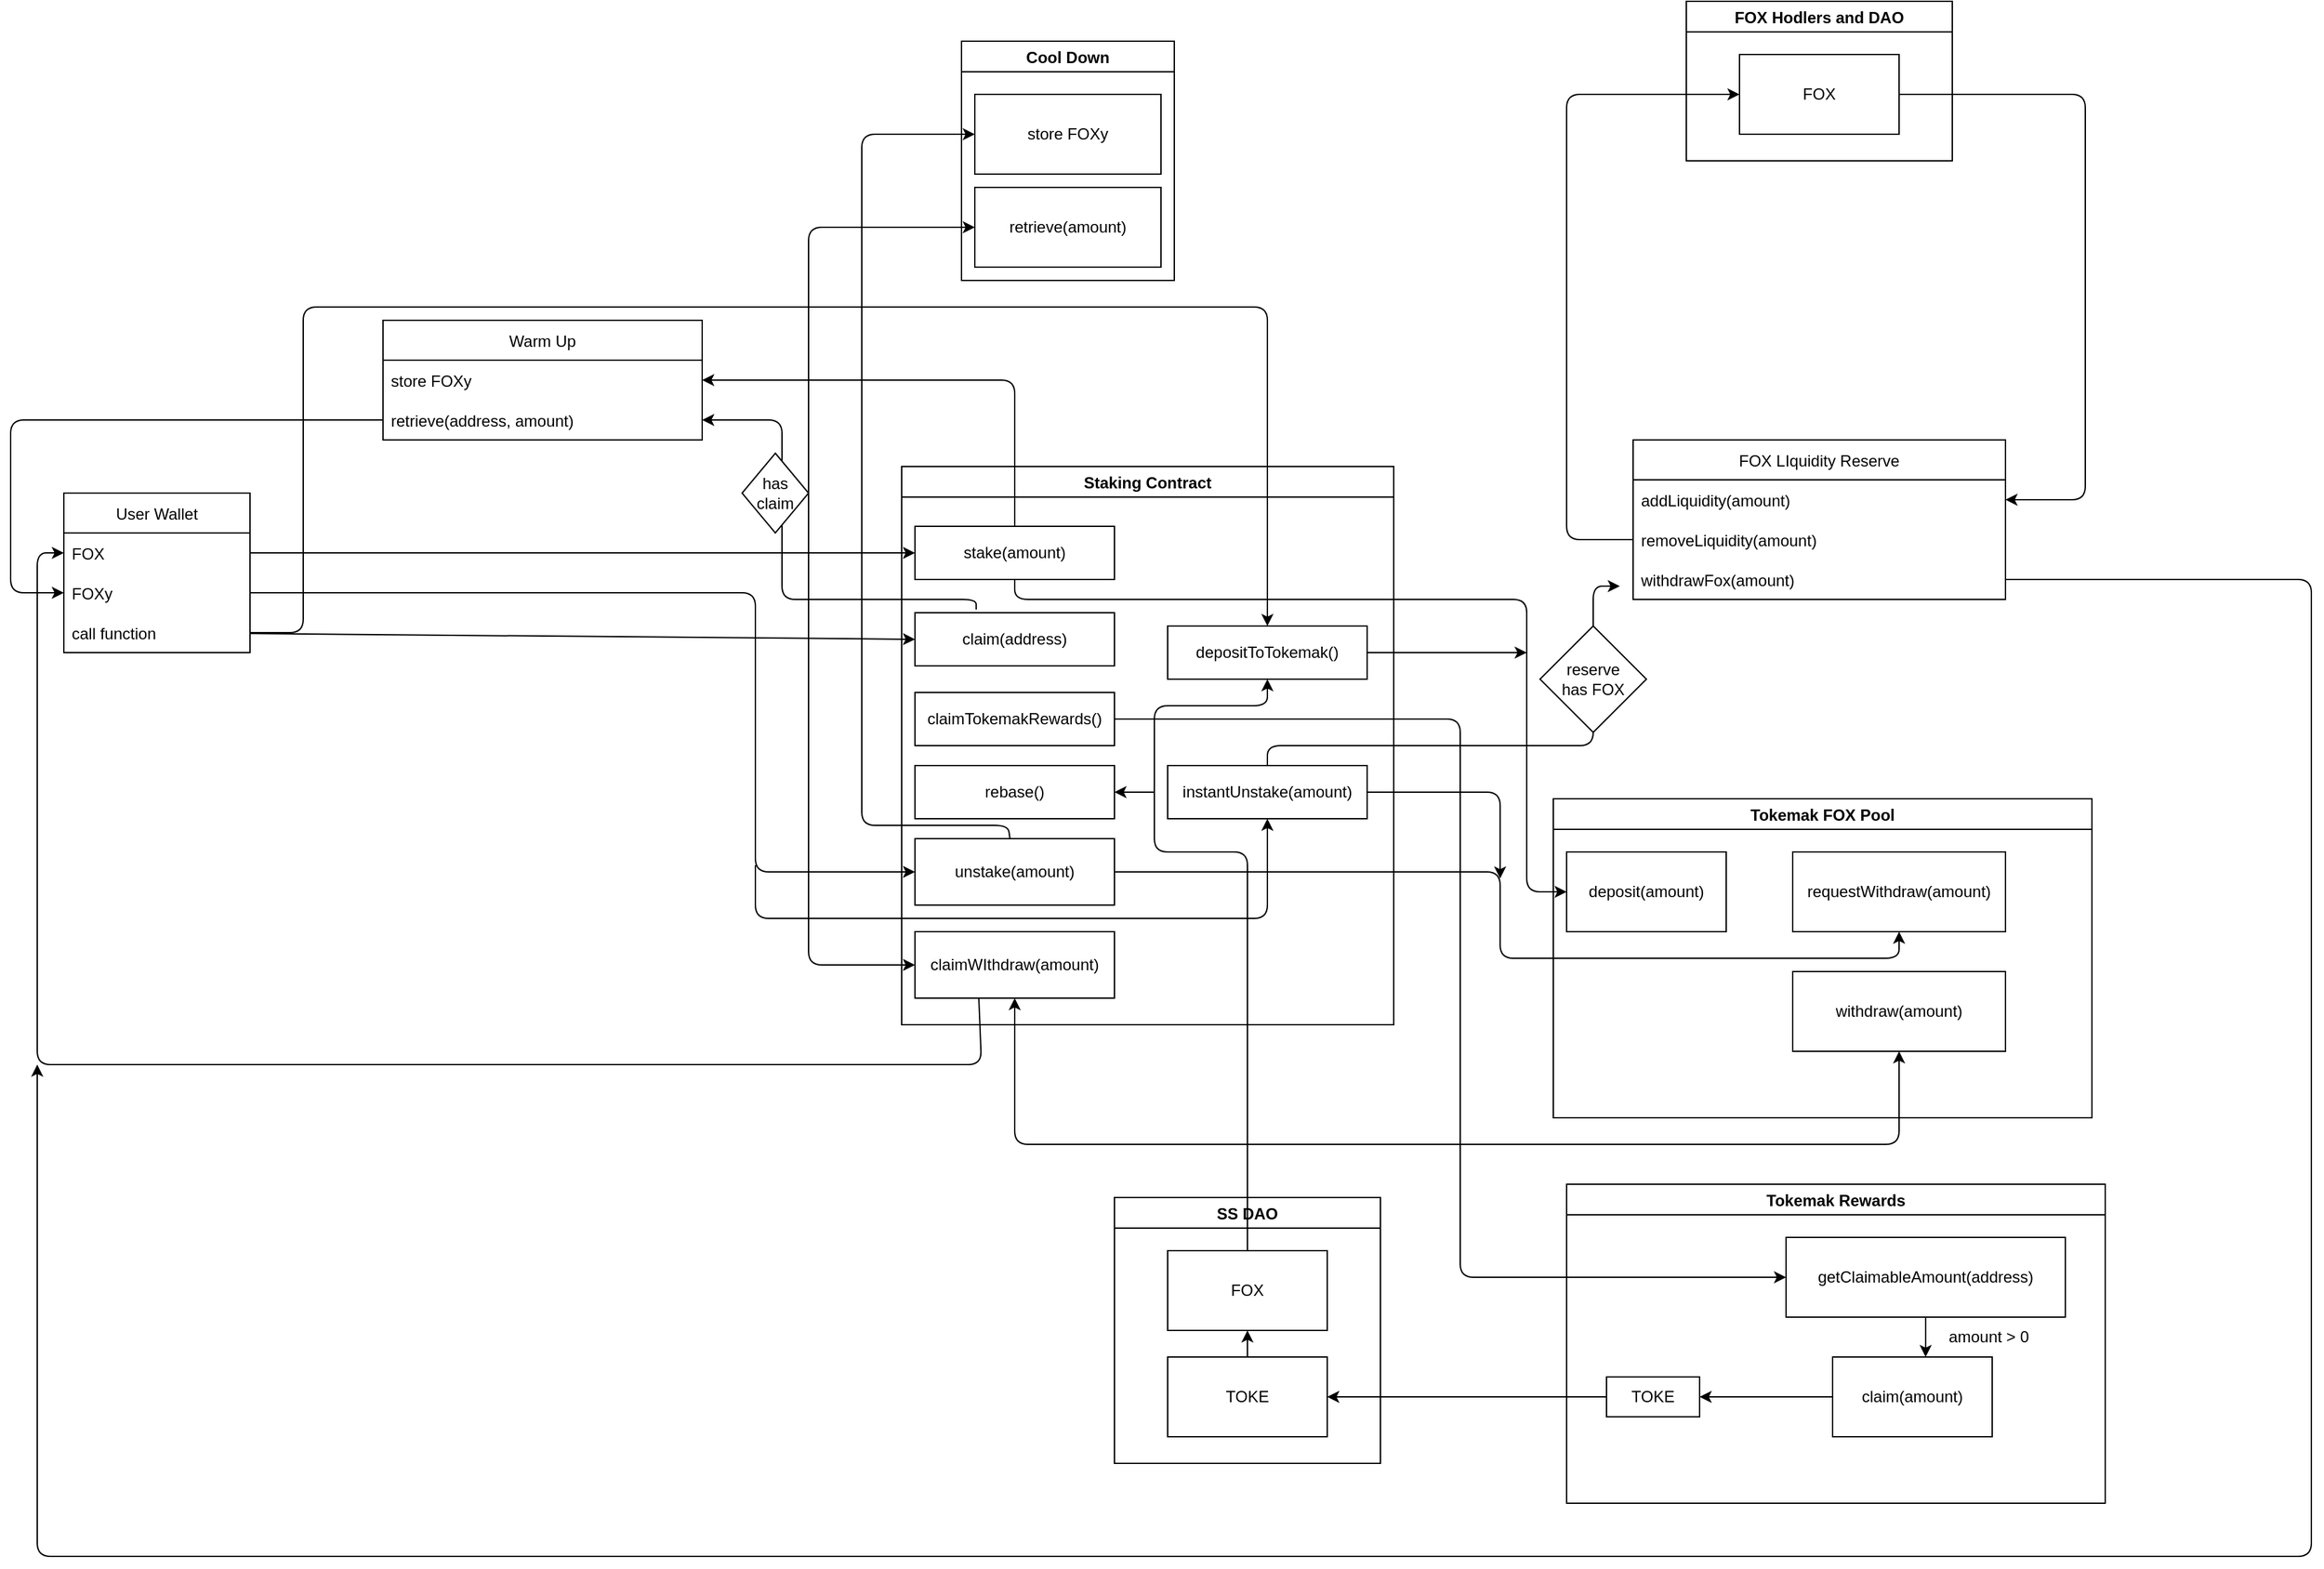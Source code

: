 <mxfile>
    <diagram id="Prs-iqLFo5EUB7_MZxZn" name="Page-1">
        <mxGraphModel dx="1649" dy="1931" grid="1" gridSize="10" guides="1" tooltips="1" connect="1" arrows="1" fold="1" page="1" pageScale="1" pageWidth="850" pageHeight="1100" math="0" shadow="0">
            <root>
                <mxCell id="0"/>
                <mxCell id="1" parent="0"/>
                <mxCell id="2" value="Staking Contract" style="swimlane;" parent="1" vertex="1">
                    <mxGeometry x="380" y="20" width="370" height="420" as="geometry"/>
                </mxCell>
                <mxCell id="3" value="stake(amount)" style="rounded=0;whiteSpace=wrap;html=1;" parent="2" vertex="1">
                    <mxGeometry x="10" y="45" width="150" height="40" as="geometry"/>
                </mxCell>
                <mxCell id="4" value="claim(address)" style="rounded=0;whiteSpace=wrap;html=1;" parent="2" vertex="1">
                    <mxGeometry x="10" y="110" width="150" height="40" as="geometry"/>
                </mxCell>
                <mxCell id="6" value="claimTokemakRewards()" style="rounded=0;whiteSpace=wrap;html=1;" parent="2" vertex="1">
                    <mxGeometry x="10" y="170" width="150" height="40" as="geometry"/>
                </mxCell>
                <mxCell id="7" value="rebase()" style="rounded=0;whiteSpace=wrap;html=1;" parent="2" vertex="1">
                    <mxGeometry x="10" y="225" width="150" height="40" as="geometry"/>
                </mxCell>
                <mxCell id="9" value="unstake(amount)" style="rounded=0;whiteSpace=wrap;html=1;" parent="2" vertex="1">
                    <mxGeometry x="10" y="280" width="150" height="50" as="geometry"/>
                </mxCell>
                <mxCell id="10" value="depositToTokemak()" style="rounded=0;whiteSpace=wrap;html=1;" parent="2" vertex="1">
                    <mxGeometry x="200" y="120" width="150" height="40" as="geometry"/>
                </mxCell>
                <mxCell id="51" value="instantUnstake(amount)" style="rounded=0;whiteSpace=wrap;html=1;" parent="2" vertex="1">
                    <mxGeometry x="200" y="225" width="150" height="40" as="geometry"/>
                </mxCell>
                <mxCell id="52" value="claimWIthdraw(amount)" style="rounded=0;whiteSpace=wrap;html=1;" parent="2" vertex="1">
                    <mxGeometry x="10" y="350" width="150" height="50" as="geometry"/>
                </mxCell>
                <mxCell id="78" value="" style="endArrow=classic;html=1;entryX=0.5;entryY=1;entryDx=0;entryDy=0;" parent="2" target="51" edge="1">
                    <mxGeometry width="50" height="50" relative="1" as="geometry">
                        <mxPoint x="-110" y="300" as="sourcePoint"/>
                        <mxPoint x="260" y="240" as="targetPoint"/>
                        <Array as="points">
                            <mxPoint x="-110" y="340"/>
                            <mxPoint x="275" y="340"/>
                        </Array>
                    </mxGeometry>
                </mxCell>
                <mxCell id="12" value="User Wallet" style="swimlane;fontStyle=0;childLayout=stackLayout;horizontal=1;startSize=30;horizontalStack=0;resizeParent=1;resizeParentMax=0;resizeLast=0;collapsible=1;marginBottom=0;" parent="1" vertex="1">
                    <mxGeometry x="-250" y="40" width="140" height="120" as="geometry">
                        <mxRectangle x="-300" y="325" width="70" height="30" as="alternateBounds"/>
                    </mxGeometry>
                </mxCell>
                <mxCell id="13" value="FOX" style="text;strokeColor=none;fillColor=none;align=left;verticalAlign=middle;spacingLeft=4;spacingRight=4;overflow=hidden;points=[[0,0.5],[1,0.5]];portConstraint=eastwest;rotatable=0;" parent="12" vertex="1">
                    <mxGeometry y="30" width="140" height="30" as="geometry"/>
                </mxCell>
                <mxCell id="14" value="FOXy" style="text;strokeColor=none;fillColor=none;align=left;verticalAlign=middle;spacingLeft=4;spacingRight=4;overflow=hidden;points=[[0,0.5],[1,0.5]];portConstraint=eastwest;rotatable=0;" parent="12" vertex="1">
                    <mxGeometry y="60" width="140" height="30" as="geometry"/>
                </mxCell>
                <mxCell id="15" value="call function" style="text;strokeColor=none;fillColor=none;align=left;verticalAlign=middle;spacingLeft=4;spacingRight=4;overflow=hidden;points=[[0,0.5],[1,0.5]];portConstraint=eastwest;rotatable=0;" parent="12" vertex="1">
                    <mxGeometry y="90" width="140" height="30" as="geometry"/>
                </mxCell>
                <mxCell id="16" value="Cool Down" style="swimlane;" parent="1" vertex="1">
                    <mxGeometry x="425" y="-300" width="160" height="180" as="geometry"/>
                </mxCell>
                <mxCell id="17" value="store FOXy" style="rounded=0;whiteSpace=wrap;html=1;" parent="16" vertex="1">
                    <mxGeometry x="10" y="40" width="140" height="60" as="geometry"/>
                </mxCell>
                <mxCell id="19" value="retrieve(amount)" style="rounded=0;whiteSpace=wrap;html=1;" parent="16" vertex="1">
                    <mxGeometry x="10" y="110" width="140" height="60" as="geometry"/>
                </mxCell>
                <mxCell id="22" value="Tokemak Rewards" style="swimlane;" parent="1" vertex="1">
                    <mxGeometry x="880" y="560" width="405" height="240" as="geometry"/>
                </mxCell>
                <mxCell id="23" style="edgeStyle=none;html=1;exitX=0;exitY=0.5;exitDx=0;exitDy=0;entryX=1;entryY=0.5;entryDx=0;entryDy=0;" parent="22" source="24" target="27" edge="1">
                    <mxGeometry relative="1" as="geometry"/>
                </mxCell>
                <mxCell id="24" value="claim(amount)" style="rounded=0;whiteSpace=wrap;html=1;" parent="22" vertex="1">
                    <mxGeometry x="200" y="130" width="120" height="60" as="geometry"/>
                </mxCell>
                <mxCell id="25" style="edgeStyle=none;html=1;entryX=0.583;entryY=0;entryDx=0;entryDy=0;entryPerimeter=0;" parent="22" source="26" target="24" edge="1">
                    <mxGeometry relative="1" as="geometry"/>
                </mxCell>
                <mxCell id="26" value="getClaimableAmount(address)" style="rounded=0;whiteSpace=wrap;html=1;" parent="22" vertex="1">
                    <mxGeometry x="165" y="40" width="210" height="60" as="geometry"/>
                </mxCell>
                <mxCell id="27" value="TOKE" style="rounded=0;whiteSpace=wrap;html=1;" parent="22" vertex="1">
                    <mxGeometry x="30" y="145" width="70" height="30" as="geometry"/>
                </mxCell>
                <mxCell id="28" value="amount &amp;gt; 0" style="text;html=1;strokeColor=none;fillColor=none;align=center;verticalAlign=middle;whiteSpace=wrap;rounded=0;" parent="22" vertex="1">
                    <mxGeometry x="275" y="100" width="85" height="30" as="geometry"/>
                </mxCell>
                <mxCell id="29" value="FOX LIquidity Reserve" style="swimlane;fontStyle=0;childLayout=stackLayout;horizontal=1;startSize=30;horizontalStack=0;resizeParent=1;resizeParentMax=0;resizeLast=0;collapsible=1;marginBottom=0;" parent="1" vertex="1">
                    <mxGeometry x="930" width="280" height="120" as="geometry"/>
                </mxCell>
                <mxCell id="30" value="addLiquidity(amount)" style="text;strokeColor=none;fillColor=none;align=left;verticalAlign=middle;spacingLeft=4;spacingRight=4;overflow=hidden;points=[[0,0.5],[1,0.5]];portConstraint=eastwest;rotatable=0;" parent="29" vertex="1">
                    <mxGeometry y="30" width="280" height="30" as="geometry"/>
                </mxCell>
                <mxCell id="31" value="removeLiquidity(amount)" style="text;strokeColor=none;fillColor=none;align=left;verticalAlign=middle;spacingLeft=4;spacingRight=4;overflow=hidden;points=[[0,0.5],[1,0.5]];portConstraint=eastwest;rotatable=0;" parent="29" vertex="1">
                    <mxGeometry y="60" width="280" height="30" as="geometry"/>
                </mxCell>
                <mxCell id="32" value="withdrawFox(amount)" style="text;strokeColor=none;fillColor=none;align=left;verticalAlign=middle;spacingLeft=4;spacingRight=4;overflow=hidden;points=[[0,0.5],[1,0.5]];portConstraint=eastwest;rotatable=0;" parent="29" vertex="1">
                    <mxGeometry y="90" width="280" height="30" as="geometry"/>
                </mxCell>
                <mxCell id="33" value="Tokemak FOX Pool" style="swimlane;" parent="1" vertex="1">
                    <mxGeometry x="870" y="270" width="405" height="240" as="geometry"/>
                </mxCell>
                <mxCell id="34" value="deposit(amount)" style="rounded=0;whiteSpace=wrap;html=1;" parent="33" vertex="1">
                    <mxGeometry x="10" y="40" width="120" height="60" as="geometry"/>
                </mxCell>
                <mxCell id="35" value="requestWithdraw(amount)" style="rounded=0;whiteSpace=wrap;html=1;" parent="33" vertex="1">
                    <mxGeometry x="180" y="40" width="160" height="60" as="geometry"/>
                </mxCell>
                <mxCell id="37" value="withdraw(amount)" style="rounded=0;whiteSpace=wrap;html=1;" parent="33" vertex="1">
                    <mxGeometry x="180" y="130" width="160" height="60" as="geometry"/>
                </mxCell>
                <mxCell id="39" value="Warm Up" style="swimlane;fontStyle=0;childLayout=stackLayout;horizontal=1;startSize=30;horizontalStack=0;resizeParent=1;resizeParentMax=0;resizeLast=0;collapsible=1;marginBottom=0;" parent="1" vertex="1">
                    <mxGeometry x="-10" y="-90" width="240" height="90" as="geometry"/>
                </mxCell>
                <mxCell id="40" value="store FOXy" style="text;strokeColor=none;fillColor=none;align=left;verticalAlign=middle;spacingLeft=4;spacingRight=4;overflow=hidden;points=[[0,0.5],[1,0.5]];portConstraint=eastwest;rotatable=0;" parent="39" vertex="1">
                    <mxGeometry y="30" width="240" height="30" as="geometry"/>
                </mxCell>
                <mxCell id="41" value="retrieve(address, amount)" style="text;strokeColor=none;fillColor=none;align=left;verticalAlign=middle;spacingLeft=4;spacingRight=4;overflow=hidden;points=[[0,0.5],[1,0.5]];portConstraint=eastwest;rotatable=0;" parent="39" vertex="1">
                    <mxGeometry y="60" width="240" height="30" as="geometry"/>
                </mxCell>
                <mxCell id="42" value="FOX Hodlers and DAO" style="swimlane;" parent="1" vertex="1">
                    <mxGeometry x="970" y="-330" width="200" height="120" as="geometry"/>
                </mxCell>
                <mxCell id="43" value="FOX" style="rounded=0;whiteSpace=wrap;html=1;" parent="42" vertex="1">
                    <mxGeometry x="40" y="40" width="120" height="60" as="geometry"/>
                </mxCell>
                <mxCell id="44" style="edgeStyle=none;html=1;entryX=0;entryY=0.5;entryDx=0;entryDy=0;" parent="1" source="13" target="3" edge="1">
                    <mxGeometry relative="1" as="geometry"/>
                </mxCell>
                <mxCell id="45" style="edgeStyle=none;html=1;entryX=1;entryY=0.5;entryDx=0;entryDy=0;" parent="1" source="43" target="30" edge="1">
                    <mxGeometry relative="1" as="geometry">
                        <Array as="points">
                            <mxPoint x="1270" y="-260"/>
                            <mxPoint x="1270" y="45"/>
                        </Array>
                    </mxGeometry>
                </mxCell>
                <mxCell id="46" style="edgeStyle=none;html=1;entryX=0;entryY=0.5;entryDx=0;entryDy=0;" parent="1" source="31" target="43" edge="1">
                    <mxGeometry relative="1" as="geometry">
                        <Array as="points">
                            <mxPoint x="880" y="75"/>
                            <mxPoint x="880" y="-260"/>
                        </Array>
                    </mxGeometry>
                </mxCell>
                <mxCell id="47" value="SS DAO" style="swimlane;" parent="1" vertex="1">
                    <mxGeometry x="540" y="570" width="200" height="200" as="geometry">
                        <mxRectangle x="540" y="570" width="80" height="23" as="alternateBounds"/>
                    </mxGeometry>
                </mxCell>
                <mxCell id="48" value="FOX" style="rounded=0;whiteSpace=wrap;html=1;" parent="47" vertex="1">
                    <mxGeometry x="40" y="40" width="120" height="60" as="geometry"/>
                </mxCell>
                <mxCell id="49" style="edgeStyle=none;html=1;exitX=0.5;exitY=0;exitDx=0;exitDy=0;entryX=0.5;entryY=1;entryDx=0;entryDy=0;" parent="47" source="50" target="48" edge="1">
                    <mxGeometry relative="1" as="geometry"/>
                </mxCell>
                <mxCell id="50" value="TOKE" style="rounded=0;whiteSpace=wrap;html=1;" parent="47" vertex="1">
                    <mxGeometry x="40" y="120" width="120" height="60" as="geometry"/>
                </mxCell>
                <mxCell id="53" style="edgeStyle=none;html=1;entryX=1;entryY=0.5;entryDx=0;entryDy=0;" parent="1" source="3" target="40" edge="1">
                    <mxGeometry relative="1" as="geometry">
                        <Array as="points">
                            <mxPoint x="465" y="-45"/>
                        </Array>
                    </mxGeometry>
                </mxCell>
                <mxCell id="54" style="edgeStyle=none;html=1;entryX=0;entryY=0.5;entryDx=0;entryDy=0;exitX=1;exitY=0.5;exitDx=0;exitDy=0;" parent="1" source="14" target="9" edge="1">
                    <mxGeometry relative="1" as="geometry">
                        <Array as="points">
                            <mxPoint x="270" y="115"/>
                            <mxPoint x="270" y="325"/>
                        </Array>
                    </mxGeometry>
                </mxCell>
                <mxCell id="55" style="edgeStyle=none;html=1;entryX=0;entryY=0.5;entryDx=0;entryDy=0;exitX=0.5;exitY=1;exitDx=0;exitDy=0;" parent="1" source="3" target="34" edge="1">
                    <mxGeometry relative="1" as="geometry">
                        <Array as="points">
                            <mxPoint x="465" y="120"/>
                            <mxPoint x="560" y="120"/>
                            <mxPoint x="850" y="120"/>
                            <mxPoint x="850" y="340"/>
                        </Array>
                    </mxGeometry>
                </mxCell>
                <mxCell id="56" style="edgeStyle=none;html=1;entryX=0;entryY=0.5;entryDx=0;entryDy=0;" parent="1" source="9" target="17" edge="1">
                    <mxGeometry relative="1" as="geometry">
                        <mxPoint x="330" y="-340" as="targetPoint"/>
                        <Array as="points">
                            <mxPoint x="460" y="290"/>
                            <mxPoint x="350" y="290"/>
                            <mxPoint x="350" y="-230"/>
                        </Array>
                    </mxGeometry>
                </mxCell>
                <mxCell id="58" style="edgeStyle=none;html=1;entryX=0.5;entryY=1;entryDx=0;entryDy=0;" parent="1" source="9" target="35" edge="1">
                    <mxGeometry relative="1" as="geometry">
                        <Array as="points">
                            <mxPoint x="560" y="325"/>
                            <mxPoint x="830" y="325"/>
                            <mxPoint x="830" y="390"/>
                            <mxPoint x="1030" y="390"/>
                            <mxPoint x="1130" y="390"/>
                        </Array>
                    </mxGeometry>
                </mxCell>
                <mxCell id="64" value="" style="endArrow=classic;startArrow=classic;html=1;exitX=0;exitY=0.5;exitDx=0;exitDy=0;entryX=0;entryY=0.5;entryDx=0;entryDy=0;" parent="1" source="52" target="19" edge="1">
                    <mxGeometry width="50" height="50" relative="1" as="geometry">
                        <mxPoint x="520" y="100" as="sourcePoint"/>
                        <mxPoint x="570" y="50" as="targetPoint"/>
                        <Array as="points">
                            <mxPoint x="310" y="395"/>
                            <mxPoint x="310" y="-160"/>
                        </Array>
                    </mxGeometry>
                </mxCell>
                <mxCell id="65" value="" style="endArrow=classic;startArrow=classic;html=1;exitX=0.5;exitY=1;exitDx=0;exitDy=0;entryX=0.5;entryY=1;entryDx=0;entryDy=0;" parent="1" source="52" target="37" edge="1">
                    <mxGeometry width="50" height="50" relative="1" as="geometry">
                        <mxPoint x="520" y="100" as="sourcePoint"/>
                        <mxPoint x="570" y="50" as="targetPoint"/>
                        <Array as="points">
                            <mxPoint x="465" y="530"/>
                            <mxPoint x="1130" y="530"/>
                        </Array>
                    </mxGeometry>
                </mxCell>
                <mxCell id="66" style="edgeStyle=none;html=1;entryX=1;entryY=0.5;entryDx=0;entryDy=0;exitX=0.307;exitY=-0.06;exitDx=0;exitDy=0;exitPerimeter=0;" parent="1" source="4" target="41" edge="1">
                    <mxGeometry relative="1" as="geometry">
                        <Array as="points">
                            <mxPoint x="436" y="120"/>
                            <mxPoint x="290" y="120"/>
                            <mxPoint x="290" y="-15"/>
                        </Array>
                    </mxGeometry>
                </mxCell>
                <mxCell id="67" style="edgeStyle=none;html=1;entryX=0;entryY=0.5;entryDx=0;entryDy=0;" parent="1" source="41" target="14" edge="1">
                    <mxGeometry relative="1" as="geometry">
                        <Array as="points">
                            <mxPoint x="-290" y="-15"/>
                            <mxPoint x="-290" y="115"/>
                        </Array>
                    </mxGeometry>
                </mxCell>
                <mxCell id="68" style="edgeStyle=none;html=1;entryX=0;entryY=0.5;entryDx=0;entryDy=0;" parent="1" source="6" target="26" edge="1">
                    <mxGeometry relative="1" as="geometry">
                        <mxPoint x="570" y="210" as="targetPoint"/>
                        <Array as="points">
                            <mxPoint x="800" y="210"/>
                            <mxPoint x="800" y="630"/>
                        </Array>
                    </mxGeometry>
                </mxCell>
                <mxCell id="71" style="edgeStyle=none;html=1;entryX=1;entryY=0.5;entryDx=0;entryDy=0;" parent="1" source="27" target="50" edge="1">
                    <mxGeometry relative="1" as="geometry"/>
                </mxCell>
                <mxCell id="72" style="edgeStyle=none;html=1;entryX=0.5;entryY=1;entryDx=0;entryDy=0;" parent="1" source="48" target="10" edge="1">
                    <mxGeometry relative="1" as="geometry">
                        <Array as="points">
                            <mxPoint x="640" y="310"/>
                            <mxPoint x="570" y="310"/>
                            <mxPoint x="570" y="200"/>
                            <mxPoint x="655" y="200"/>
                        </Array>
                        <mxPoint x="560" y="190" as="targetPoint"/>
                    </mxGeometry>
                </mxCell>
                <mxCell id="73" value="has&lt;br&gt;claim" style="rhombus;whiteSpace=wrap;html=1;" parent="1" vertex="1">
                    <mxGeometry x="260" y="10" width="50" height="60" as="geometry"/>
                </mxCell>
                <mxCell id="75" style="edgeStyle=none;html=1;exitX=1;exitY=0.5;exitDx=0;exitDy=0;entryX=0.5;entryY=0;entryDx=0;entryDy=0;" parent="1" source="15" target="10" edge="1">
                    <mxGeometry relative="1" as="geometry">
                        <Array as="points">
                            <mxPoint x="-70" y="145"/>
                            <mxPoint x="-70" y="-100"/>
                            <mxPoint x="655" y="-100"/>
                        </Array>
                    </mxGeometry>
                </mxCell>
                <mxCell id="76" style="edgeStyle=none;html=1;" parent="1" source="10" edge="1">
                    <mxGeometry relative="1" as="geometry">
                        <mxPoint x="850" y="160" as="targetPoint"/>
                    </mxGeometry>
                </mxCell>
                <mxCell id="77" style="edgeStyle=none;html=1;" parent="1" source="32" edge="1">
                    <mxGeometry relative="1" as="geometry">
                        <mxPoint x="-270" y="470" as="targetPoint"/>
                        <Array as="points">
                            <mxPoint x="1440" y="105"/>
                            <mxPoint x="1440" y="840"/>
                            <mxPoint x="-270" y="840"/>
                        </Array>
                    </mxGeometry>
                </mxCell>
                <mxCell id="83" style="edgeStyle=none;html=1;" parent="1" source="51" edge="1">
                    <mxGeometry relative="1" as="geometry">
                        <mxPoint x="830" y="330" as="targetPoint"/>
                        <Array as="points">
                            <mxPoint x="830" y="265"/>
                        </Array>
                    </mxGeometry>
                </mxCell>
                <mxCell id="85" style="edgeStyle=none;html=1;entryX=0;entryY=0.5;entryDx=0;entryDy=0;exitX=0.32;exitY=0.992;exitDx=0;exitDy=0;exitPerimeter=0;" parent="1" source="52" target="13" edge="1">
                    <mxGeometry relative="1" as="geometry">
                        <Array as="points">
                            <mxPoint x="440" y="470"/>
                            <mxPoint x="-270" y="470"/>
                            <mxPoint x="-270" y="85"/>
                        </Array>
                    </mxGeometry>
                </mxCell>
                <mxCell id="87" style="edgeStyle=none;html=1;entryX=0;entryY=0.5;entryDx=0;entryDy=0;" parent="1" source="15" target="4" edge="1">
                    <mxGeometry relative="1" as="geometry">
                        <mxPoint x="180" y="190" as="targetPoint"/>
                    </mxGeometry>
                </mxCell>
                <mxCell id="88" value="" style="endArrow=classic;html=1;entryX=1;entryY=0.5;entryDx=0;entryDy=0;" parent="1" target="7" edge="1">
                    <mxGeometry width="50" height="50" relative="1" as="geometry">
                        <mxPoint x="570" y="265" as="sourcePoint"/>
                        <mxPoint x="490" y="130" as="targetPoint"/>
                    </mxGeometry>
                </mxCell>
                <mxCell id="89" style="edgeStyle=none;html=1;" parent="1" source="51" edge="1">
                    <mxGeometry relative="1" as="geometry">
                        <mxPoint x="920" y="110" as="targetPoint"/>
                        <Array as="points">
                            <mxPoint x="655" y="230"/>
                            <mxPoint x="900" y="230"/>
                            <mxPoint x="900" y="110"/>
                        </Array>
                    </mxGeometry>
                </mxCell>
                <mxCell id="90" value="reserve&lt;br&gt;has FOX" style="rhombus;whiteSpace=wrap;html=1;" parent="1" vertex="1">
                    <mxGeometry x="860" y="140" width="80" height="80" as="geometry"/>
                </mxCell>
            </root>
        </mxGraphModel>
    </diagram>
</mxfile>